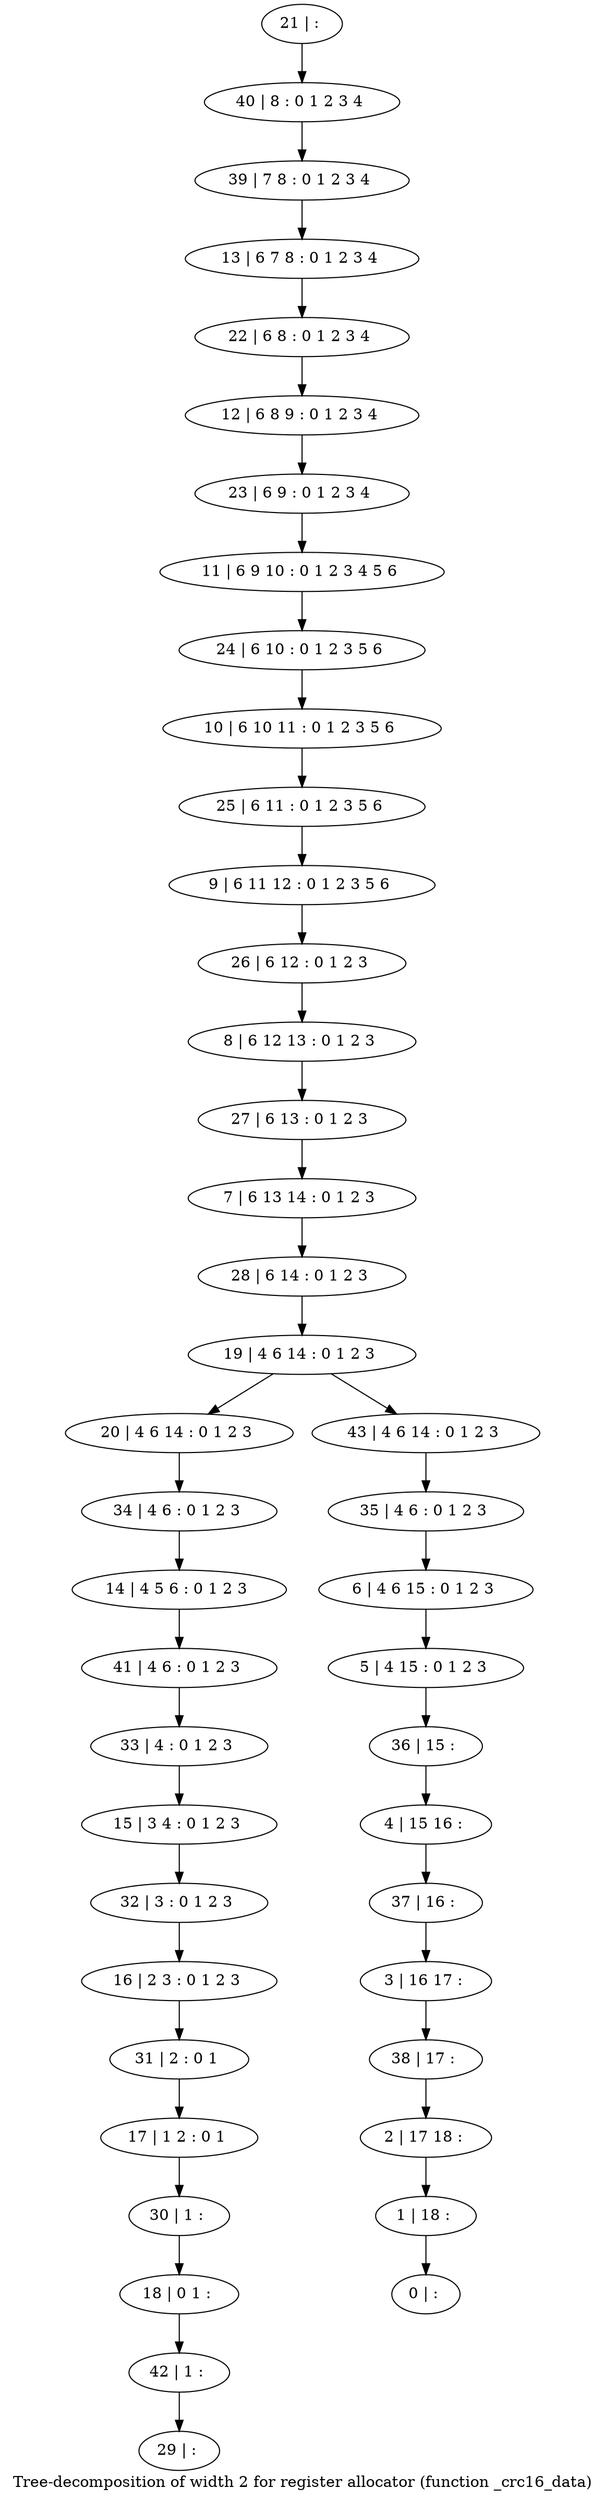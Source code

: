digraph G {
graph [label="Tree-decomposition of width 2 for register allocator (function _crc16_data)"]
0[label="0 | : "];
1[label="1 | 18 : "];
2[label="2 | 17 18 : "];
3[label="3 | 16 17 : "];
4[label="4 | 15 16 : "];
5[label="5 | 4 15 : 0 1 2 3 "];
6[label="6 | 4 6 15 : 0 1 2 3 "];
7[label="7 | 6 13 14 : 0 1 2 3 "];
8[label="8 | 6 12 13 : 0 1 2 3 "];
9[label="9 | 6 11 12 : 0 1 2 3 5 6 "];
10[label="10 | 6 10 11 : 0 1 2 3 5 6 "];
11[label="11 | 6 9 10 : 0 1 2 3 4 5 6 "];
12[label="12 | 6 8 9 : 0 1 2 3 4 "];
13[label="13 | 6 7 8 : 0 1 2 3 4 "];
14[label="14 | 4 5 6 : 0 1 2 3 "];
15[label="15 | 3 4 : 0 1 2 3 "];
16[label="16 | 2 3 : 0 1 2 3 "];
17[label="17 | 1 2 : 0 1 "];
18[label="18 | 0 1 : "];
19[label="19 | 4 6 14 : 0 1 2 3 "];
20[label="20 | 4 6 14 : 0 1 2 3 "];
21[label="21 | : "];
22[label="22 | 6 8 : 0 1 2 3 4 "];
23[label="23 | 6 9 : 0 1 2 3 4 "];
24[label="24 | 6 10 : 0 1 2 3 5 6 "];
25[label="25 | 6 11 : 0 1 2 3 5 6 "];
26[label="26 | 6 12 : 0 1 2 3 "];
27[label="27 | 6 13 : 0 1 2 3 "];
28[label="28 | 6 14 : 0 1 2 3 "];
29[label="29 | : "];
30[label="30 | 1 : "];
31[label="31 | 2 : 0 1 "];
32[label="32 | 3 : 0 1 2 3 "];
33[label="33 | 4 : 0 1 2 3 "];
34[label="34 | 4 6 : 0 1 2 3 "];
35[label="35 | 4 6 : 0 1 2 3 "];
36[label="36 | 15 : "];
37[label="37 | 16 : "];
38[label="38 | 17 : "];
39[label="39 | 7 8 : 0 1 2 3 4 "];
40[label="40 | 8 : 0 1 2 3 4 "];
41[label="41 | 4 6 : 0 1 2 3 "];
42[label="42 | 1 : "];
43[label="43 | 4 6 14 : 0 1 2 3 "];
30->18 ;
17->30 ;
31->17 ;
16->31 ;
32->16 ;
15->32 ;
33->15 ;
34->14 ;
20->34 ;
41->33 ;
14->41 ;
42->29 ;
18->42 ;
21->40 ;
40->39 ;
39->13 ;
13->22 ;
22->12 ;
12->23 ;
23->11 ;
11->24 ;
24->10 ;
10->25 ;
25->9 ;
9->26 ;
26->8 ;
8->27 ;
27->7 ;
7->28 ;
28->19 ;
35->6 ;
6->5 ;
5->36 ;
36->4 ;
4->37 ;
37->3 ;
3->38 ;
38->2 ;
2->1 ;
1->0 ;
43->35 ;
19->20 ;
19->43 ;
}
